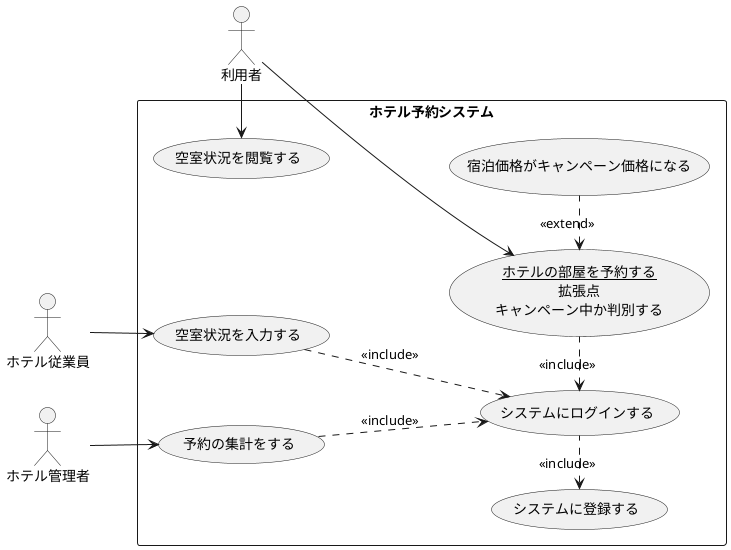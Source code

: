 @startuml ホテル予約システム
left to right direction
actor 利用者
actor ホテル従業員
actor ホテル管理者
rectangle ホテル予約システム{
usecase 空室状況を閲覧する
usecase 空室状況を入力する
usecase 予約の集計をする
usecase システムにログインする
usecase システムに登録する
usecase (<u>ホテルの部屋を予約する</u>\n拡張点\nキャンペーン中か判別する) as input
usecase 宿泊価格がキャンペーン価格になる
}
input <. (宿泊価格がキャンペーン価格になる) : <<extend>>
システムにログインする <. input : << include >>
input <-left- 利用者
システムに登録する <. システムにログインする : <<include>>
利用者 -right-> 空室状況を閲覧する
ホテル従業員 --> 空室状況を入力する 
ホテル管理者 --> 予約の集計をする
空室状況を入力する ..> システムにログインする : <<include>>
予約の集計をする ..> システムにログインする : <<include>>
@enduml
